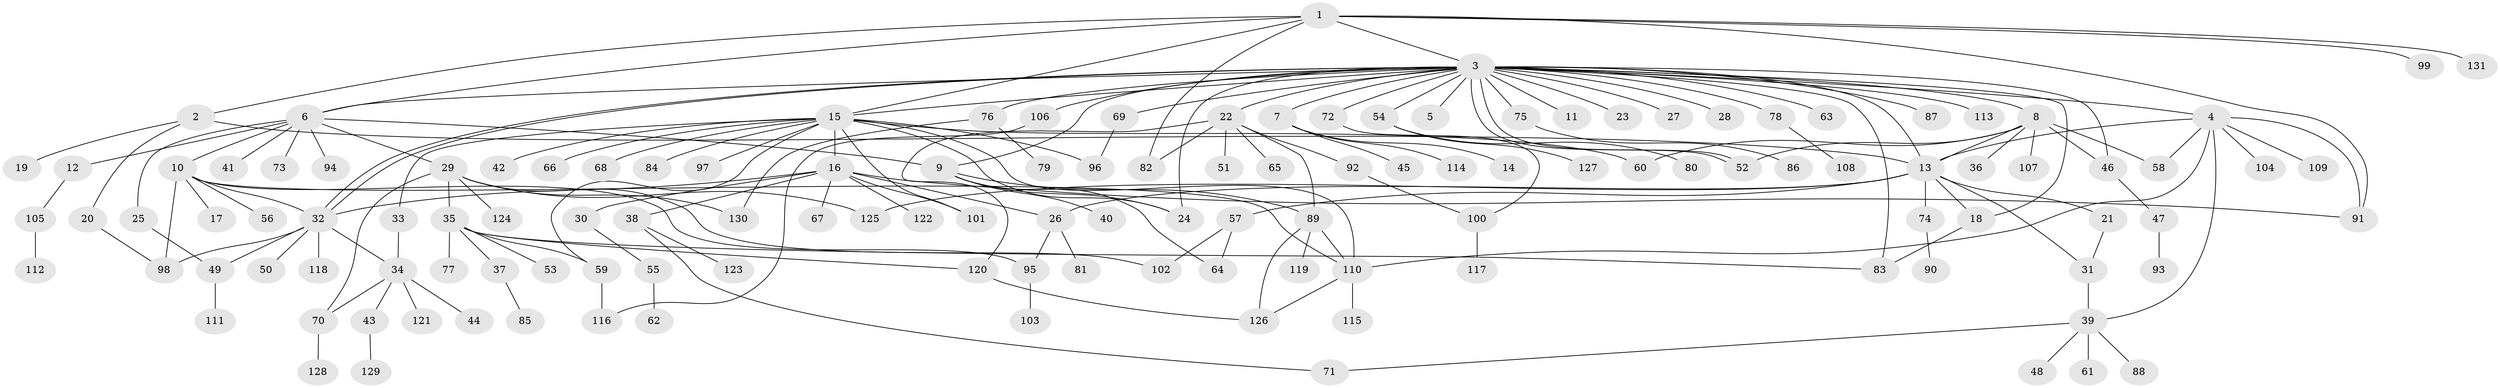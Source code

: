 // Generated by graph-tools (version 1.1) at 2025/01/03/09/25 03:01:54]
// undirected, 131 vertices, 178 edges
graph export_dot {
graph [start="1"]
  node [color=gray90,style=filled];
  1;
  2;
  3;
  4;
  5;
  6;
  7;
  8;
  9;
  10;
  11;
  12;
  13;
  14;
  15;
  16;
  17;
  18;
  19;
  20;
  21;
  22;
  23;
  24;
  25;
  26;
  27;
  28;
  29;
  30;
  31;
  32;
  33;
  34;
  35;
  36;
  37;
  38;
  39;
  40;
  41;
  42;
  43;
  44;
  45;
  46;
  47;
  48;
  49;
  50;
  51;
  52;
  53;
  54;
  55;
  56;
  57;
  58;
  59;
  60;
  61;
  62;
  63;
  64;
  65;
  66;
  67;
  68;
  69;
  70;
  71;
  72;
  73;
  74;
  75;
  76;
  77;
  78;
  79;
  80;
  81;
  82;
  83;
  84;
  85;
  86;
  87;
  88;
  89;
  90;
  91;
  92;
  93;
  94;
  95;
  96;
  97;
  98;
  99;
  100;
  101;
  102;
  103;
  104;
  105;
  106;
  107;
  108;
  109;
  110;
  111;
  112;
  113;
  114;
  115;
  116;
  117;
  118;
  119;
  120;
  121;
  122;
  123;
  124;
  125;
  126;
  127;
  128;
  129;
  130;
  131;
  1 -- 2;
  1 -- 3;
  1 -- 6;
  1 -- 15;
  1 -- 82;
  1 -- 91;
  1 -- 99;
  1 -- 131;
  2 -- 13;
  2 -- 19;
  2 -- 20;
  3 -- 4;
  3 -- 5;
  3 -- 6;
  3 -- 7;
  3 -- 8;
  3 -- 9;
  3 -- 11;
  3 -- 13;
  3 -- 15;
  3 -- 18;
  3 -- 22;
  3 -- 23;
  3 -- 24;
  3 -- 27;
  3 -- 28;
  3 -- 32;
  3 -- 32;
  3 -- 46;
  3 -- 52;
  3 -- 52;
  3 -- 54;
  3 -- 63;
  3 -- 69;
  3 -- 72;
  3 -- 75;
  3 -- 76;
  3 -- 78;
  3 -- 83;
  3 -- 87;
  3 -- 106;
  3 -- 113;
  4 -- 13;
  4 -- 39;
  4 -- 58;
  4 -- 91;
  4 -- 104;
  4 -- 109;
  4 -- 110;
  6 -- 9;
  6 -- 10;
  6 -- 12;
  6 -- 25;
  6 -- 29;
  6 -- 41;
  6 -- 73;
  6 -- 94;
  7 -- 14;
  7 -- 45;
  7 -- 114;
  8 -- 13;
  8 -- 36;
  8 -- 46;
  8 -- 52;
  8 -- 58;
  8 -- 60;
  8 -- 107;
  9 -- 24;
  9 -- 40;
  9 -- 64;
  9 -- 89;
  10 -- 17;
  10 -- 32;
  10 -- 56;
  10 -- 95;
  10 -- 98;
  10 -- 110;
  12 -- 105;
  13 -- 18;
  13 -- 21;
  13 -- 26;
  13 -- 31;
  13 -- 57;
  13 -- 74;
  13 -- 125;
  15 -- 16;
  15 -- 24;
  15 -- 33;
  15 -- 42;
  15 -- 59;
  15 -- 60;
  15 -- 66;
  15 -- 68;
  15 -- 84;
  15 -- 96;
  15 -- 97;
  15 -- 101;
  15 -- 110;
  16 -- 26;
  16 -- 30;
  16 -- 32;
  16 -- 38;
  16 -- 67;
  16 -- 91;
  16 -- 101;
  16 -- 122;
  18 -- 83;
  20 -- 98;
  21 -- 31;
  22 -- 51;
  22 -- 65;
  22 -- 82;
  22 -- 89;
  22 -- 92;
  22 -- 120;
  25 -- 49;
  26 -- 81;
  26 -- 95;
  29 -- 35;
  29 -- 70;
  29 -- 102;
  29 -- 124;
  29 -- 125;
  29 -- 130;
  30 -- 55;
  31 -- 39;
  32 -- 34;
  32 -- 49;
  32 -- 50;
  32 -- 98;
  32 -- 118;
  33 -- 34;
  34 -- 43;
  34 -- 44;
  34 -- 70;
  34 -- 121;
  35 -- 37;
  35 -- 53;
  35 -- 59;
  35 -- 77;
  35 -- 83;
  35 -- 120;
  37 -- 85;
  38 -- 71;
  38 -- 123;
  39 -- 48;
  39 -- 61;
  39 -- 71;
  39 -- 88;
  43 -- 129;
  46 -- 47;
  47 -- 93;
  49 -- 111;
  54 -- 80;
  54 -- 127;
  55 -- 62;
  57 -- 64;
  57 -- 102;
  59 -- 116;
  69 -- 96;
  70 -- 128;
  72 -- 100;
  74 -- 90;
  75 -- 86;
  76 -- 79;
  76 -- 130;
  78 -- 108;
  89 -- 110;
  89 -- 119;
  89 -- 126;
  92 -- 100;
  95 -- 103;
  100 -- 117;
  105 -- 112;
  106 -- 116;
  110 -- 115;
  110 -- 126;
  120 -- 126;
}
